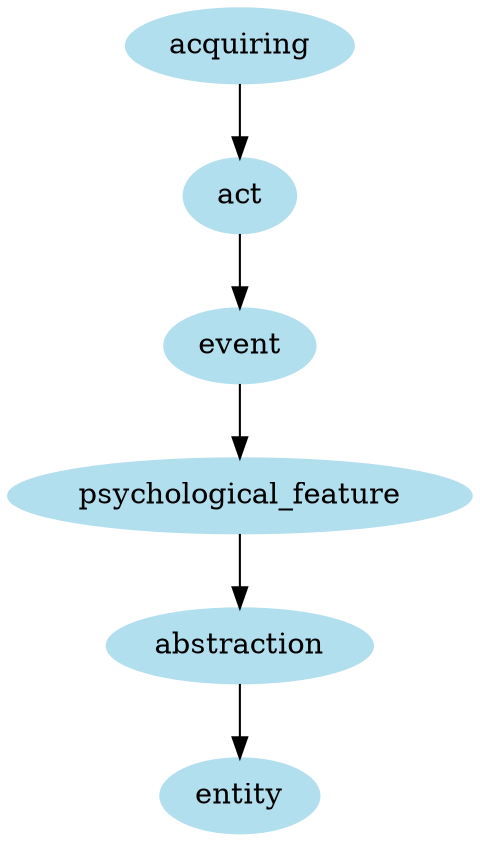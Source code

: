 digraph unix {
	node [color=lightblue2 style=filled]
	size="6,6"
	acquiring -> act
	act -> event
	event -> psychological_feature
	psychological_feature -> abstraction
	abstraction -> entity
}
